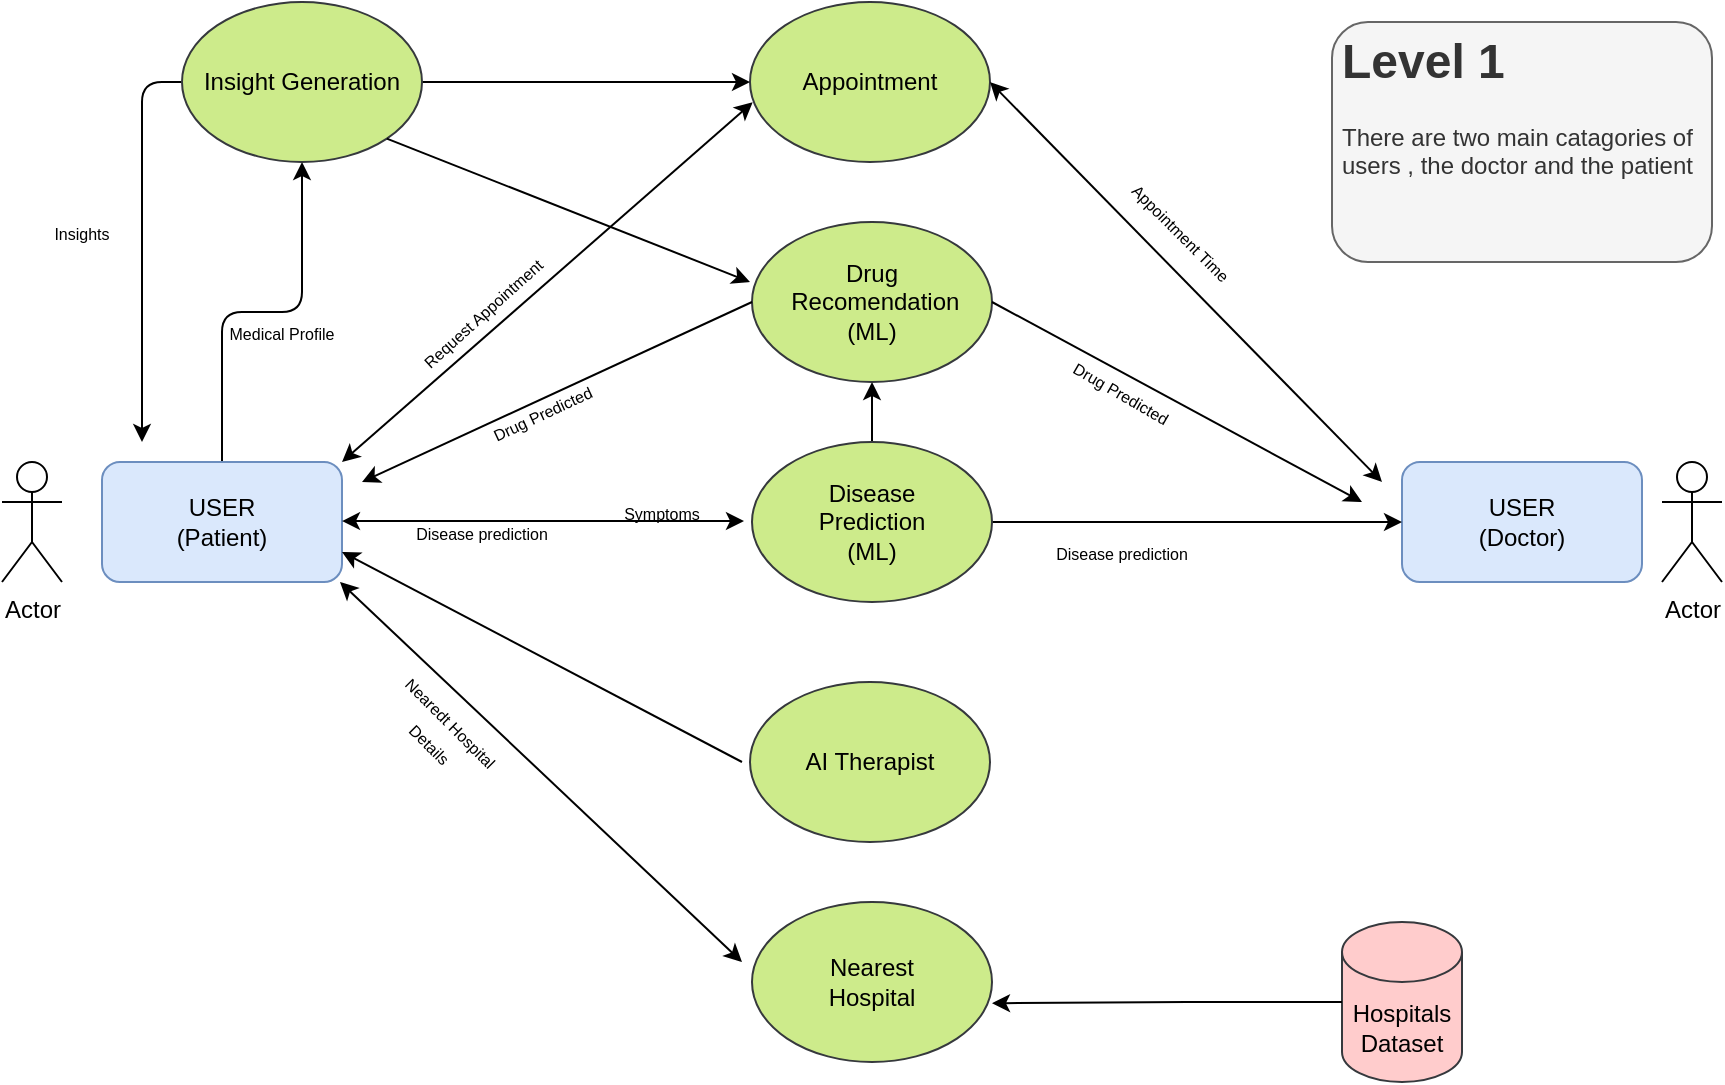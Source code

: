 <mxfile version="23.1.1" type="device">
  <diagram id="C5RBs43oDa-KdzZeNtuy" name="Page-1">
    <mxGraphModel dx="1781" dy="606" grid="1" gridSize="10" guides="1" tooltips="1" connect="1" arrows="1" fold="1" page="1" pageScale="1" pageWidth="827" pageHeight="1169" background="#ffffff" math="0" shadow="0">
      <root>
        <mxCell id="WIyWlLk6GJQsqaUBKTNV-0" />
        <mxCell id="WIyWlLk6GJQsqaUBKTNV-1" parent="WIyWlLk6GJQsqaUBKTNV-0" />
        <mxCell id="3APorna8TCqdDRzL2BzU-54" value="" style="edgeStyle=orthogonalEdgeStyle;rounded=1;orthogonalLoop=1;jettySize=auto;html=1;" parent="WIyWlLk6GJQsqaUBKTNV-1" source="3APorna8TCqdDRzL2BzU-25" target="3APorna8TCqdDRzL2BzU-47" edge="1">
          <mxGeometry relative="1" as="geometry">
            <mxPoint x="90" y="200" as="targetPoint" />
          </mxGeometry>
        </mxCell>
        <mxCell id="3APorna8TCqdDRzL2BzU-25" value="USER&lt;br&gt;(Patient)" style="rounded=1;whiteSpace=wrap;html=1;fillColor=#dae8fc;strokeColor=#6c8ebf;" parent="WIyWlLk6GJQsqaUBKTNV-1" vertex="1">
          <mxGeometry x="30" y="280" width="120" height="60" as="geometry" />
        </mxCell>
        <mxCell id="3APorna8TCqdDRzL2BzU-26" value="USER&lt;br&gt;(Doctor)" style="rounded=1;whiteSpace=wrap;html=1;fillColor=#dae8fc;strokeColor=#6c8ebf;" parent="WIyWlLk6GJQsqaUBKTNV-1" vertex="1">
          <mxGeometry x="680" y="280" width="120" height="60" as="geometry" />
        </mxCell>
        <mxCell id="3APorna8TCqdDRzL2BzU-37" style="edgeStyle=orthogonalEdgeStyle;rounded=1;orthogonalLoop=1;jettySize=auto;html=1;" parent="WIyWlLk6GJQsqaUBKTNV-1" source="3APorna8TCqdDRzL2BzU-27" target="3APorna8TCqdDRzL2BzU-26" edge="1">
          <mxGeometry relative="1" as="geometry" />
        </mxCell>
        <mxCell id="3APorna8TCqdDRzL2BzU-39" value="" style="edgeStyle=orthogonalEdgeStyle;rounded=1;orthogonalLoop=1;jettySize=auto;html=1;" parent="WIyWlLk6GJQsqaUBKTNV-1" source="3APorna8TCqdDRzL2BzU-27" target="3APorna8TCqdDRzL2BzU-29" edge="1">
          <mxGeometry relative="1" as="geometry" />
        </mxCell>
        <mxCell id="3APorna8TCqdDRzL2BzU-27" value="Disease &lt;br&gt;Prediction&lt;br&gt;(ML)" style="ellipse;whiteSpace=wrap;html=1;fillColor=#cdeb8b;strokeColor=#36393d;rounded=1;" parent="WIyWlLk6GJQsqaUBKTNV-1" vertex="1">
          <mxGeometry x="355" y="270" width="120" height="80" as="geometry" />
        </mxCell>
        <mxCell id="3APorna8TCqdDRzL2BzU-29" value="Drug&lt;br&gt;&amp;nbsp;Recomendation&lt;br&gt;(ML)" style="ellipse;whiteSpace=wrap;html=1;fillColor=#cdeb8b;strokeColor=#36393d;rounded=1;" parent="WIyWlLk6GJQsqaUBKTNV-1" vertex="1">
          <mxGeometry x="355" y="160" width="120" height="80" as="geometry" />
        </mxCell>
        <mxCell id="3APorna8TCqdDRzL2BzU-33" value="" style="endArrow=classic;html=1;rounded=1;exitX=0;exitY=0.5;exitDx=0;exitDy=0;" parent="WIyWlLk6GJQsqaUBKTNV-1" source="3APorna8TCqdDRzL2BzU-29" edge="1">
          <mxGeometry width="50" height="50" relative="1" as="geometry">
            <mxPoint x="150" y="300" as="sourcePoint" />
            <mxPoint x="160" y="290" as="targetPoint" />
          </mxGeometry>
        </mxCell>
        <mxCell id="3APorna8TCqdDRzL2BzU-34" value="AI Therapist" style="ellipse;whiteSpace=wrap;html=1;fillColor=#cdeb8b;strokeColor=#36393d;rounded=1;" parent="WIyWlLk6GJQsqaUBKTNV-1" vertex="1">
          <mxGeometry x="354" y="390" width="120" height="80" as="geometry" />
        </mxCell>
        <mxCell id="3APorna8TCqdDRzL2BzU-35" value="" style="endArrow=classic;html=1;rounded=1;entryX=1;entryY=0.75;entryDx=0;entryDy=0;" parent="WIyWlLk6GJQsqaUBKTNV-1" target="3APorna8TCqdDRzL2BzU-25" edge="1">
          <mxGeometry width="50" height="50" relative="1" as="geometry">
            <mxPoint x="350" y="430" as="sourcePoint" />
            <mxPoint x="160" y="320" as="targetPoint" />
          </mxGeometry>
        </mxCell>
        <mxCell id="3APorna8TCqdDRzL2BzU-40" value="Appointment" style="ellipse;whiteSpace=wrap;html=1;fillColor=#cdeb8b;strokeColor=#36393d;rounded=1;" parent="WIyWlLk6GJQsqaUBKTNV-1" vertex="1">
          <mxGeometry x="354" y="50" width="120" height="80" as="geometry" />
        </mxCell>
        <mxCell id="3APorna8TCqdDRzL2BzU-42" value="" style="endArrow=classic;html=1;rounded=1;exitX=1;exitY=0.5;exitDx=0;exitDy=0;" parent="WIyWlLk6GJQsqaUBKTNV-1" source="3APorna8TCqdDRzL2BzU-29" edge="1">
          <mxGeometry width="50" height="50" relative="1" as="geometry">
            <mxPoint x="670" y="300" as="sourcePoint" />
            <mxPoint x="660" y="300" as="targetPoint" />
          </mxGeometry>
        </mxCell>
        <mxCell id="3APorna8TCqdDRzL2BzU-44" value="" style="endArrow=classic;startArrow=classic;html=1;rounded=1;exitX=1;exitY=0;exitDx=0;exitDy=0;entryX=0.011;entryY=0.627;entryDx=0;entryDy=0;entryPerimeter=0;" parent="WIyWlLk6GJQsqaUBKTNV-1" source="3APorna8TCqdDRzL2BzU-25" target="3APorna8TCqdDRzL2BzU-40" edge="1">
          <mxGeometry width="50" height="50" relative="1" as="geometry">
            <mxPoint x="310" y="160" as="sourcePoint" />
            <mxPoint x="350" y="550" as="targetPoint" />
          </mxGeometry>
        </mxCell>
        <mxCell id="3APorna8TCqdDRzL2BzU-56" style="edgeStyle=orthogonalEdgeStyle;rounded=1;orthogonalLoop=1;jettySize=auto;html=1;" parent="WIyWlLk6GJQsqaUBKTNV-1" source="3APorna8TCqdDRzL2BzU-47" edge="1">
          <mxGeometry relative="1" as="geometry">
            <mxPoint x="50" y="270" as="targetPoint" />
          </mxGeometry>
        </mxCell>
        <mxCell id="3APorna8TCqdDRzL2BzU-80" style="edgeStyle=orthogonalEdgeStyle;rounded=1;orthogonalLoop=1;jettySize=auto;html=1;entryX=0;entryY=0.5;entryDx=0;entryDy=0;" parent="WIyWlLk6GJQsqaUBKTNV-1" source="3APorna8TCqdDRzL2BzU-47" target="3APorna8TCqdDRzL2BzU-40" edge="1">
          <mxGeometry relative="1" as="geometry" />
        </mxCell>
        <mxCell id="3APorna8TCqdDRzL2BzU-47" value="Insight Generation" style="ellipse;whiteSpace=wrap;html=1;fillColor=#cdeb8b;strokeColor=#36393d;rounded=1;" parent="WIyWlLk6GJQsqaUBKTNV-1" vertex="1">
          <mxGeometry x="70" y="50" width="120" height="80" as="geometry" />
        </mxCell>
        <mxCell id="3APorna8TCqdDRzL2BzU-51" value="" style="endArrow=classic;html=1;rounded=1;entryX=0;entryY=0.5;entryDx=0;entryDy=0;exitX=1;exitY=1;exitDx=0;exitDy=0;" parent="WIyWlLk6GJQsqaUBKTNV-1" source="3APorna8TCqdDRzL2BzU-47" edge="1">
          <mxGeometry width="50" height="50" relative="1" as="geometry">
            <mxPoint x="150" y="290" as="sourcePoint" />
            <mxPoint x="354" y="190" as="targetPoint" />
          </mxGeometry>
        </mxCell>
        <mxCell id="3APorna8TCqdDRzL2BzU-55" value="" style="endArrow=classic;startArrow=classic;html=1;rounded=1;entryX=1;entryY=0.5;entryDx=0;entryDy=0;" parent="WIyWlLk6GJQsqaUBKTNV-1" target="3APorna8TCqdDRzL2BzU-40" edge="1">
          <mxGeometry width="50" height="50" relative="1" as="geometry">
            <mxPoint x="670" y="290" as="sourcePoint" />
            <mxPoint x="695" y="150" as="targetPoint" />
          </mxGeometry>
        </mxCell>
        <mxCell id="3APorna8TCqdDRzL2BzU-57" value="" style="endArrow=classic;startArrow=classic;html=1;rounded=1;exitX=1;exitY=0;exitDx=0;exitDy=0;" parent="WIyWlLk6GJQsqaUBKTNV-1" edge="1">
          <mxGeometry width="50" height="50" relative="1" as="geometry">
            <mxPoint x="150" y="309.52" as="sourcePoint" />
            <mxPoint x="351" y="309.52" as="targetPoint" />
          </mxGeometry>
        </mxCell>
        <mxCell id="3APorna8TCqdDRzL2BzU-58" value="Nearest&lt;br&gt;Hospital" style="ellipse;whiteSpace=wrap;html=1;fillColor=#cdeb8b;strokeColor=#36393d;rounded=1;" parent="WIyWlLk6GJQsqaUBKTNV-1" vertex="1">
          <mxGeometry x="355" y="500" width="120" height="80" as="geometry" />
        </mxCell>
        <mxCell id="3APorna8TCqdDRzL2BzU-60" value="" style="endArrow=classic;startArrow=classic;html=1;rounded=1;exitX=1;exitY=0;exitDx=0;exitDy=0;" parent="WIyWlLk6GJQsqaUBKTNV-1" edge="1">
          <mxGeometry width="50" height="50" relative="1" as="geometry">
            <mxPoint x="149" y="340" as="sourcePoint" />
            <mxPoint x="350" y="530" as="targetPoint" />
          </mxGeometry>
        </mxCell>
        <mxCell id="3APorna8TCqdDRzL2BzU-63" value="Actor" style="shape=umlActor;verticalLabelPosition=bottom;verticalAlign=top;html=1;outlineConnect=0;rounded=1;" parent="WIyWlLk6GJQsqaUBKTNV-1" vertex="1">
          <mxGeometry x="-20" y="280" width="30" height="60" as="geometry" />
        </mxCell>
        <mxCell id="3APorna8TCqdDRzL2BzU-64" value="Actor" style="shape=umlActor;verticalLabelPosition=bottom;verticalAlign=top;html=1;outlineConnect=0;rounded=1;" parent="WIyWlLk6GJQsqaUBKTNV-1" vertex="1">
          <mxGeometry x="810" y="280" width="30" height="60" as="geometry" />
        </mxCell>
        <mxCell id="3APorna8TCqdDRzL2BzU-67" value="&lt;h1&gt;Level 1&lt;/h1&gt;&lt;p&gt;There are two main catagories of users , the doctor and the patient&lt;/p&gt;" style="text;html=1;strokeColor=#666666;fillColor=#f5f5f5;spacing=5;spacingTop=-20;whiteSpace=wrap;overflow=hidden;rounded=1;fontColor=#333333;" parent="WIyWlLk6GJQsqaUBKTNV-1" vertex="1">
          <mxGeometry x="645" y="60" width="190" height="120" as="geometry" />
        </mxCell>
        <mxCell id="3APorna8TCqdDRzL2BzU-68" value="Hospitals Dataset" style="shape=cylinder3;whiteSpace=wrap;html=1;boundedLbl=1;backgroundOutline=1;size=15;fillColor=#ffcccc;strokeColor=#36393d;rounded=1;" parent="WIyWlLk6GJQsqaUBKTNV-1" vertex="1">
          <mxGeometry x="650" y="510" width="60" height="80" as="geometry" />
        </mxCell>
        <mxCell id="3APorna8TCqdDRzL2BzU-71" style="edgeStyle=orthogonalEdgeStyle;rounded=1;orthogonalLoop=1;jettySize=auto;html=1;entryX=1;entryY=0.633;entryDx=0;entryDy=0;entryPerimeter=0;" parent="WIyWlLk6GJQsqaUBKTNV-1" source="3APorna8TCqdDRzL2BzU-68" target="3APorna8TCqdDRzL2BzU-58" edge="1">
          <mxGeometry relative="1" as="geometry" />
        </mxCell>
        <mxCell id="3APorna8TCqdDRzL2BzU-72" value="&lt;font style=&quot;font-size: 8px;&quot;&gt;Symptoms&lt;/font&gt;" style="text;html=1;strokeColor=none;fillColor=none;align=center;verticalAlign=middle;whiteSpace=wrap;rounded=1;" parent="WIyWlLk6GJQsqaUBKTNV-1" vertex="1">
          <mxGeometry x="280" y="290" width="60" height="30" as="geometry" />
        </mxCell>
        <mxCell id="3APorna8TCqdDRzL2BzU-73" value="&lt;span style=&quot;font-size: 8px;&quot;&gt;Disease prediction&lt;/span&gt;" style="text;html=1;strokeColor=none;fillColor=none;align=center;verticalAlign=middle;whiteSpace=wrap;rounded=1;" parent="WIyWlLk6GJQsqaUBKTNV-1" vertex="1">
          <mxGeometry x="180" y="300" width="80" height="30" as="geometry" />
        </mxCell>
        <mxCell id="3APorna8TCqdDRzL2BzU-74" value="&lt;span style=&quot;font-size: 8px;&quot;&gt;Drug Predicted&lt;/span&gt;" style="text;html=1;strokeColor=none;fillColor=none;align=center;verticalAlign=middle;whiteSpace=wrap;rounded=1;rotation=-25;" parent="WIyWlLk6GJQsqaUBKTNV-1" vertex="1">
          <mxGeometry x="210" y="240" width="80" height="30" as="geometry" />
        </mxCell>
        <mxCell id="3APorna8TCqdDRzL2BzU-75" value="&lt;span style=&quot;font-size: 8px;&quot;&gt;Nearedt Hospital Details&lt;br&gt;&lt;/span&gt;" style="text;html=1;strokeColor=none;fillColor=none;align=center;verticalAlign=middle;whiteSpace=wrap;rounded=1;rotation=45;" parent="WIyWlLk6GJQsqaUBKTNV-1" vertex="1">
          <mxGeometry x="160" y="400" width="80" height="30" as="geometry" />
        </mxCell>
        <mxCell id="3APorna8TCqdDRzL2BzU-76" value="&lt;font style=&quot;font-size: 8px;&quot;&gt;Medical Profile&lt;/font&gt;" style="text;html=1;strokeColor=none;fillColor=none;align=center;verticalAlign=middle;whiteSpace=wrap;rounded=1;" parent="WIyWlLk6GJQsqaUBKTNV-1" vertex="1">
          <mxGeometry x="90" y="200" width="60" height="30" as="geometry" />
        </mxCell>
        <mxCell id="3APorna8TCqdDRzL2BzU-77" value="&lt;font style=&quot;font-size: 8px;&quot;&gt;Insights&lt;/font&gt;" style="text;html=1;strokeColor=none;fillColor=none;align=center;verticalAlign=middle;whiteSpace=wrap;rounded=1;" parent="WIyWlLk6GJQsqaUBKTNV-1" vertex="1">
          <mxGeometry x="-10" y="150" width="60" height="30" as="geometry" />
        </mxCell>
        <mxCell id="3APorna8TCqdDRzL2BzU-78" value="&lt;span style=&quot;font-size: 8px;&quot;&gt;Request Appointment&lt;br&gt;&lt;/span&gt;" style="text;html=1;strokeColor=none;fillColor=none;align=center;verticalAlign=middle;whiteSpace=wrap;rounded=1;rotation=318;" parent="WIyWlLk6GJQsqaUBKTNV-1" vertex="1">
          <mxGeometry x="180" y="190" width="80" height="30" as="geometry" />
        </mxCell>
        <mxCell id="3APorna8TCqdDRzL2BzU-79" value="&lt;span style=&quot;font-size: 8px;&quot;&gt;Appointment Time&lt;br&gt;&lt;/span&gt;" style="text;html=1;strokeColor=none;fillColor=none;align=center;verticalAlign=middle;whiteSpace=wrap;rounded=1;rotation=45;" parent="WIyWlLk6GJQsqaUBKTNV-1" vertex="1">
          <mxGeometry x="530" y="150" width="80" height="30" as="geometry" />
        </mxCell>
        <mxCell id="3APorna8TCqdDRzL2BzU-81" value="&lt;span style=&quot;font-size: 8px;&quot;&gt;Drug Predicted&lt;/span&gt;" style="text;html=1;strokeColor=none;fillColor=none;align=center;verticalAlign=middle;whiteSpace=wrap;rounded=1;rotation=30;" parent="WIyWlLk6GJQsqaUBKTNV-1" vertex="1">
          <mxGeometry x="500" y="230" width="80" height="30" as="geometry" />
        </mxCell>
        <mxCell id="3APorna8TCqdDRzL2BzU-82" value="&lt;span style=&quot;font-size: 8px;&quot;&gt;Disease prediction&lt;/span&gt;" style="text;html=1;strokeColor=none;fillColor=none;align=center;verticalAlign=middle;whiteSpace=wrap;rounded=1;" parent="WIyWlLk6GJQsqaUBKTNV-1" vertex="1">
          <mxGeometry x="500" y="310" width="80" height="30" as="geometry" />
        </mxCell>
      </root>
    </mxGraphModel>
  </diagram>
</mxfile>
